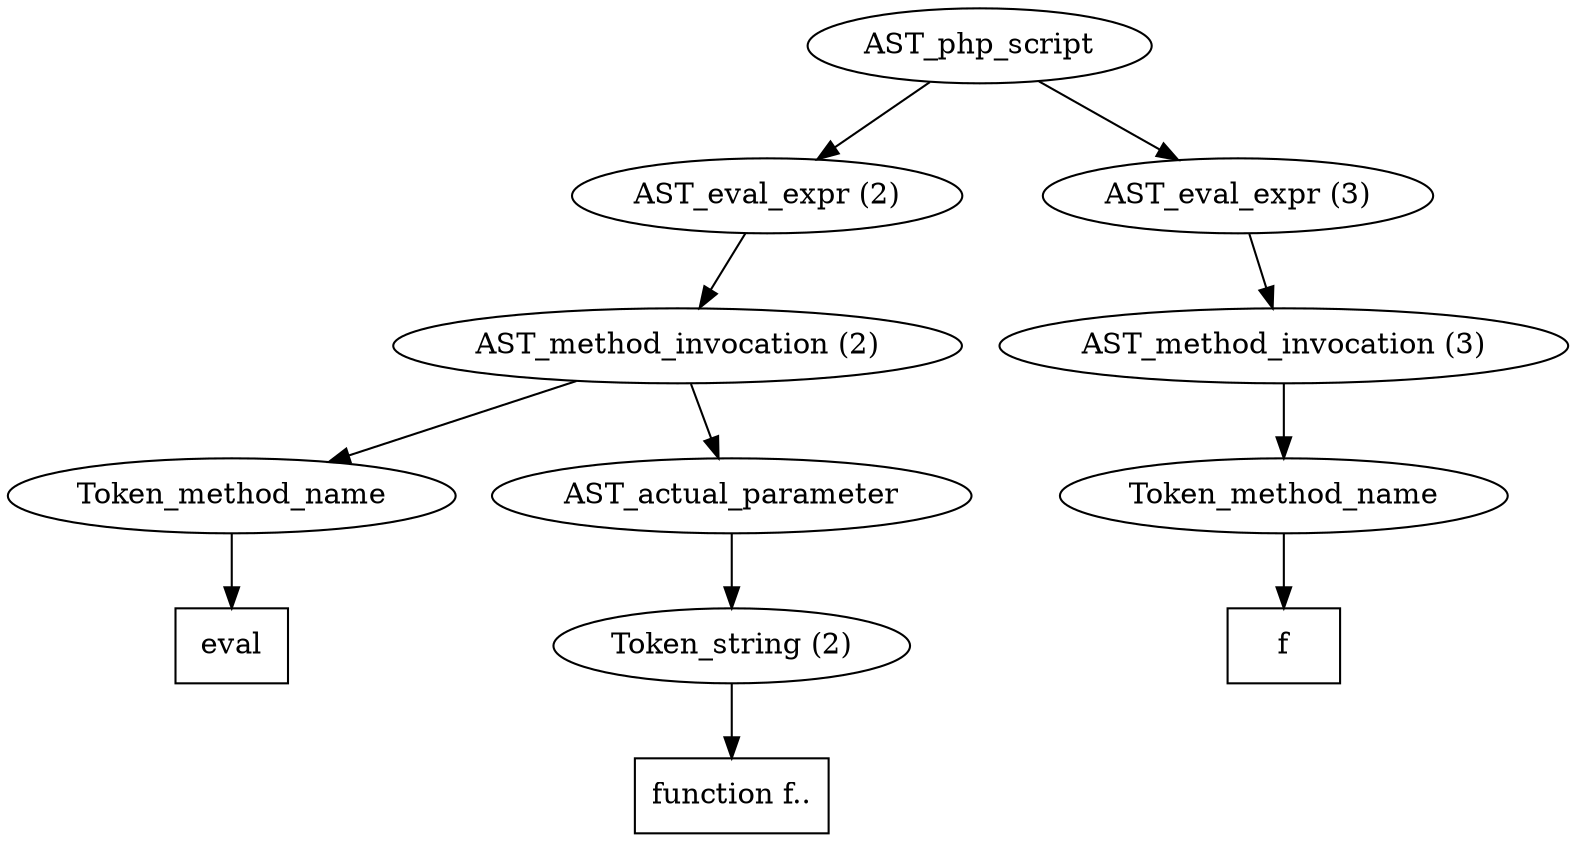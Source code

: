 /*
 * AST in dot format generated by phc -- the PHP compiler
 */

digraph AST {
node_0 [label="AST_php_script"];
node_1 [label="AST_eval_expr (2)"];
node_2 [label="AST_method_invocation (2)"];
node_3 [label="Token_method_name"];
node_4 [label="eval", shape=box]
node_3 -> node_4;
node_5 [label="AST_actual_parameter"];
node_6 [label="Token_string (2)"];
node_7 [label="function f..", shape=box]
node_6 -> node_7;
node_5 -> node_6;
node_2 -> node_5;
node_2 -> node_3;
node_1 -> node_2;
node_8 [label="AST_eval_expr (3)"];
node_9 [label="AST_method_invocation (3)"];
node_10 [label="Token_method_name"];
node_11 [label="f", shape=box]
node_10 -> node_11;
node_9 -> node_10;
node_8 -> node_9;
node_0 -> node_8;
node_0 -> node_1;
}
